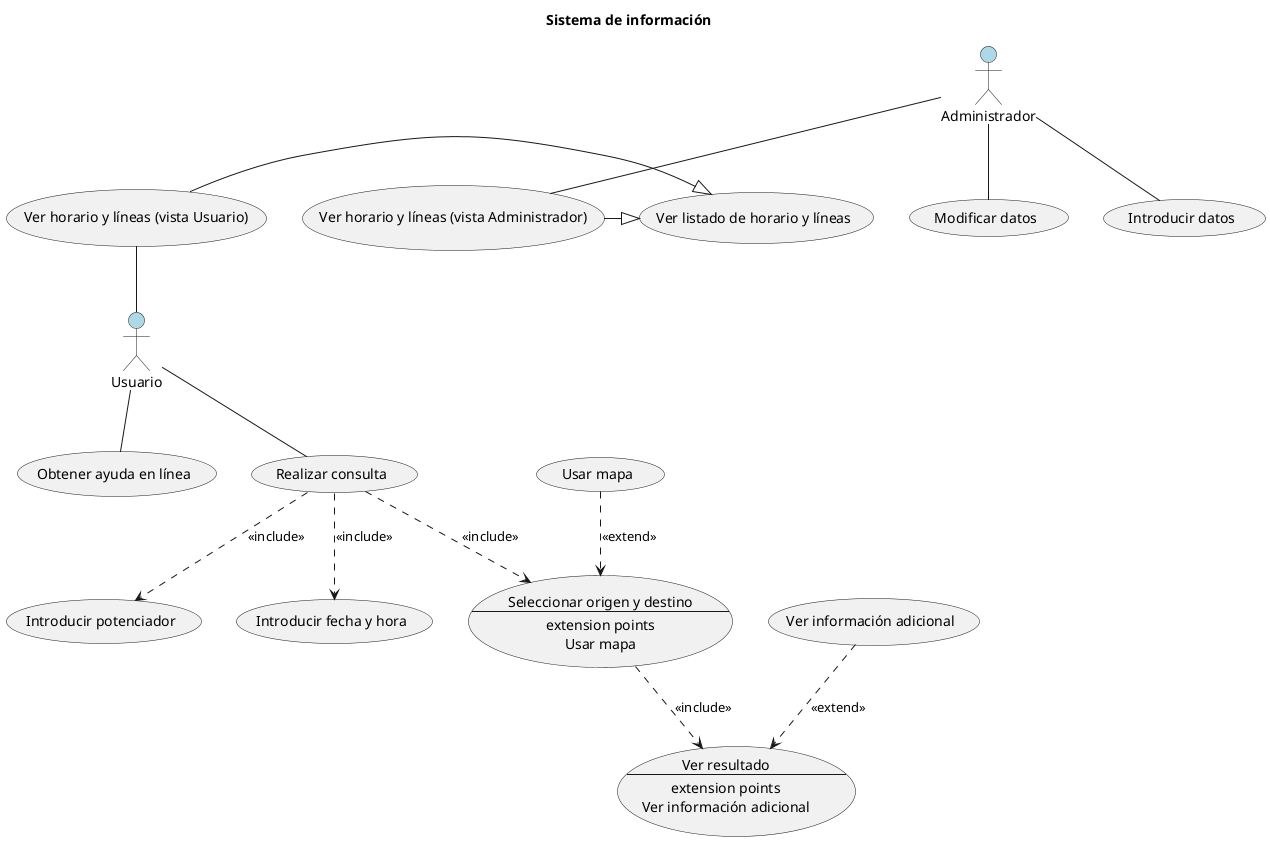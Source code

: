 @startuml SIIT
title Sistema de información

actor Usuario #LightBlue
actor Administrador #LightBlue

/'Casos de uso'/
"Obtener ayuda en línea" as (OAL)
"Realizar consulta" as (RC)
"Introducir potenciador" as (IP)
"Introducir fecha y hora" as (IFH)
"Usar mapa" as (UM)
"Ver información adicional" as (VIAU)
"Ver listado de horario y líneas" as (VHL)
"Ver horario y líneas (vista Usuario)" as (VHLU)
"Ver horario y líneas (vista Administrador)" as (VHLA)
"Modificar datos" as (MD)
"Introducir datos" as (IMD)
usecase SOD as "Seleccionar origen y destino
--
extension points
Usar mapa"

usecase VR as "Ver resultado
--
extension points
Ver información adicional"

/'Relaciones casos de uso'/
Usuario -- (OAL)
Usuario -- (RC)
(RC) .-> (IP) : <<include>>
(RC) .-> (IFH) : <<include>>
(RC) .-> (SOD) : <<include>>
(UM) .-> (SOD) : <<extend>>
(SOD) .-> (VR) : <<include>>
(VIAU) .-> (VR) : <<extend>>
Usuario -up- (VHLU)
(VHLU) -|> (VHL)
Administrador -- (VHLA)
(VHLA) -|> (VHL)
Administrador -- (MD)
Administrador -- (IMD)





